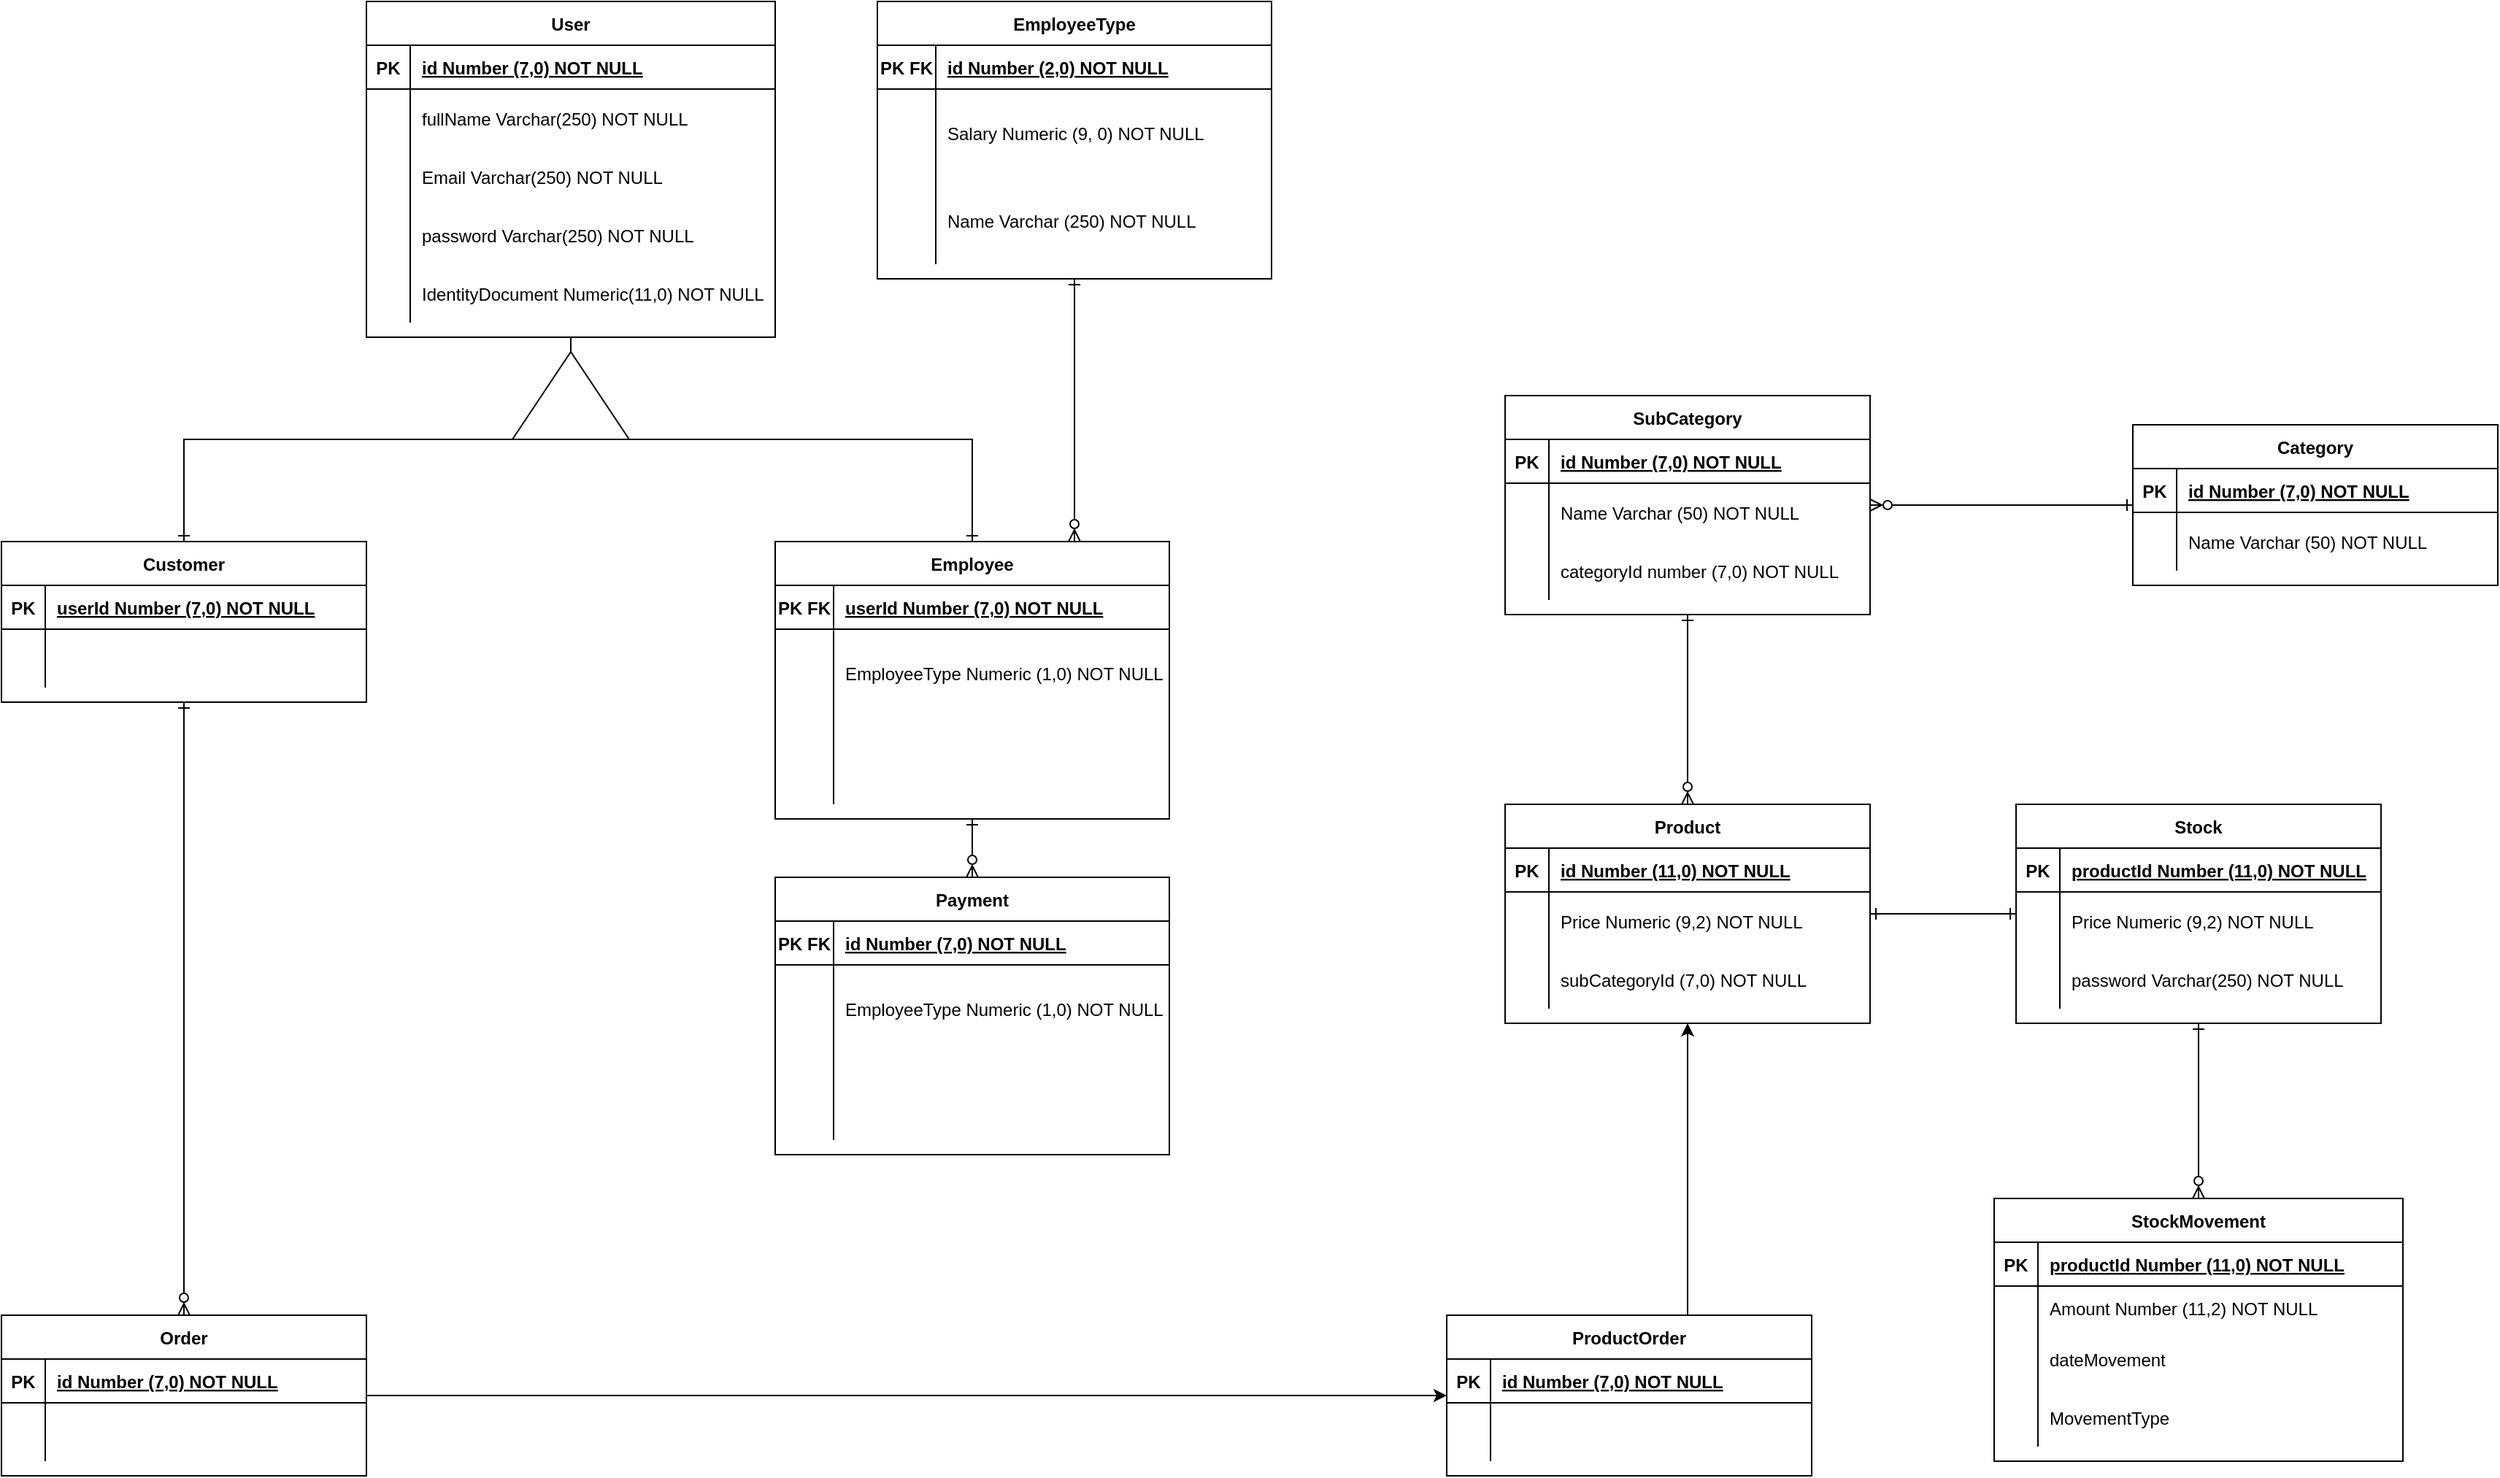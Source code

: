 <mxfile version="24.7.16">
  <diagram id="R2lEEEUBdFMjLlhIrx00" name="Page-1">
    <mxGraphModel dx="2840" dy="2190" grid="1" gridSize="10" guides="1" tooltips="1" connect="1" arrows="1" fold="1" page="1" pageScale="1" pageWidth="850" pageHeight="1100" math="0" shadow="0" extFonts="Permanent Marker^https://fonts.googleapis.com/css?family=Permanent+Marker">
      <root>
        <mxCell id="0" />
        <mxCell id="1" parent="0" />
        <mxCell id="vIV53fCaBAzKjN-cKPth-40" style="edgeStyle=orthogonalEdgeStyle;rounded=0;orthogonalLoop=1;jettySize=auto;html=1;endArrow=ERone;endFill=0;" parent="1" source="vIV53fCaBAzKjN-cKPth-1" target="vIV53fCaBAzKjN-cKPth-27" edge="1">
          <mxGeometry relative="1" as="geometry" />
        </mxCell>
        <mxCell id="vIV53fCaBAzKjN-cKPth-41" style="edgeStyle=orthogonalEdgeStyle;rounded=0;orthogonalLoop=1;jettySize=auto;html=1;entryX=0.5;entryY=0;entryDx=0;entryDy=0;endArrow=ERone;endFill=0;" parent="1" source="vIV53fCaBAzKjN-cKPth-1" target="vIV53fCaBAzKjN-cKPth-14" edge="1">
          <mxGeometry relative="1" as="geometry" />
        </mxCell>
        <mxCell id="vIV53fCaBAzKjN-cKPth-1" value="User" style="shape=table;startSize=30;container=1;collapsible=1;childLayout=tableLayout;fixedRows=1;rowLines=0;fontStyle=1;align=center;resizeLast=1;" parent="1" vertex="1">
          <mxGeometry x="110" y="-270" width="280" height="230" as="geometry" />
        </mxCell>
        <mxCell id="vIV53fCaBAzKjN-cKPth-2" value="" style="shape=partialRectangle;collapsible=0;dropTarget=0;pointerEvents=0;fillColor=none;points=[[0,0.5],[1,0.5]];portConstraint=eastwest;top=0;left=0;right=0;bottom=1;" parent="vIV53fCaBAzKjN-cKPth-1" vertex="1">
          <mxGeometry y="30" width="280" height="30" as="geometry" />
        </mxCell>
        <mxCell id="vIV53fCaBAzKjN-cKPth-3" value="PK" style="shape=partialRectangle;overflow=hidden;connectable=0;fillColor=none;top=0;left=0;bottom=0;right=0;fontStyle=1;" parent="vIV53fCaBAzKjN-cKPth-2" vertex="1">
          <mxGeometry width="30" height="30" as="geometry">
            <mxRectangle width="30" height="30" as="alternateBounds" />
          </mxGeometry>
        </mxCell>
        <mxCell id="vIV53fCaBAzKjN-cKPth-4" value="id Number (7,0) NOT NULL" style="shape=partialRectangle;overflow=hidden;connectable=0;fillColor=none;top=0;left=0;bottom=0;right=0;align=left;spacingLeft=6;fontStyle=5;" parent="vIV53fCaBAzKjN-cKPth-2" vertex="1">
          <mxGeometry x="30" width="250" height="30" as="geometry">
            <mxRectangle width="250" height="30" as="alternateBounds" />
          </mxGeometry>
        </mxCell>
        <mxCell id="vIV53fCaBAzKjN-cKPth-5" value="" style="shape=partialRectangle;collapsible=0;dropTarget=0;pointerEvents=0;fillColor=none;points=[[0,0.5],[1,0.5]];portConstraint=eastwest;top=0;left=0;right=0;bottom=0;" parent="vIV53fCaBAzKjN-cKPth-1" vertex="1">
          <mxGeometry y="60" width="280" height="40" as="geometry" />
        </mxCell>
        <mxCell id="vIV53fCaBAzKjN-cKPth-6" value="" style="shape=partialRectangle;overflow=hidden;connectable=0;fillColor=none;top=0;left=0;bottom=0;right=0;" parent="vIV53fCaBAzKjN-cKPth-5" vertex="1">
          <mxGeometry width="30" height="40" as="geometry">
            <mxRectangle width="30" height="40" as="alternateBounds" />
          </mxGeometry>
        </mxCell>
        <mxCell id="vIV53fCaBAzKjN-cKPth-7" value="fullName Varchar(250) NOT NULL" style="shape=partialRectangle;overflow=hidden;connectable=0;fillColor=none;top=0;left=0;bottom=0;right=0;align=left;spacingLeft=6;" parent="vIV53fCaBAzKjN-cKPth-5" vertex="1">
          <mxGeometry x="30" width="250" height="40" as="geometry">
            <mxRectangle width="250" height="40" as="alternateBounds" />
          </mxGeometry>
        </mxCell>
        <mxCell id="vIV53fCaBAzKjN-cKPth-8" value="" style="shape=partialRectangle;collapsible=0;dropTarget=0;pointerEvents=0;fillColor=none;points=[[0,0.5],[1,0.5]];portConstraint=eastwest;top=0;left=0;right=0;bottom=0;" parent="vIV53fCaBAzKjN-cKPth-1" vertex="1">
          <mxGeometry y="100" width="280" height="40" as="geometry" />
        </mxCell>
        <mxCell id="vIV53fCaBAzKjN-cKPth-9" value="" style="shape=partialRectangle;overflow=hidden;connectable=0;fillColor=none;top=0;left=0;bottom=0;right=0;" parent="vIV53fCaBAzKjN-cKPth-8" vertex="1">
          <mxGeometry width="30" height="40" as="geometry">
            <mxRectangle width="30" height="40" as="alternateBounds" />
          </mxGeometry>
        </mxCell>
        <mxCell id="vIV53fCaBAzKjN-cKPth-10" value="Email Varchar(250) NOT NULL" style="shape=partialRectangle;overflow=hidden;connectable=0;fillColor=none;top=0;left=0;bottom=0;right=0;align=left;spacingLeft=6;" parent="vIV53fCaBAzKjN-cKPth-8" vertex="1">
          <mxGeometry x="30" width="250" height="40" as="geometry">
            <mxRectangle width="250" height="40" as="alternateBounds" />
          </mxGeometry>
        </mxCell>
        <mxCell id="vIV53fCaBAzKjN-cKPth-11" value="" style="shape=partialRectangle;collapsible=0;dropTarget=0;pointerEvents=0;fillColor=none;points=[[0,0.5],[1,0.5]];portConstraint=eastwest;top=0;left=0;right=0;bottom=0;" parent="vIV53fCaBAzKjN-cKPth-1" vertex="1">
          <mxGeometry y="140" width="280" height="40" as="geometry" />
        </mxCell>
        <mxCell id="vIV53fCaBAzKjN-cKPth-12" value="" style="shape=partialRectangle;overflow=hidden;connectable=0;fillColor=none;top=0;left=0;bottom=0;right=0;" parent="vIV53fCaBAzKjN-cKPth-11" vertex="1">
          <mxGeometry width="30" height="40" as="geometry">
            <mxRectangle width="30" height="40" as="alternateBounds" />
          </mxGeometry>
        </mxCell>
        <mxCell id="vIV53fCaBAzKjN-cKPth-13" value="password Varchar(250) NOT NULL" style="shape=partialRectangle;overflow=hidden;connectable=0;fillColor=none;top=0;left=0;bottom=0;right=0;align=left;spacingLeft=6;" parent="vIV53fCaBAzKjN-cKPth-11" vertex="1">
          <mxGeometry x="30" width="250" height="40" as="geometry">
            <mxRectangle width="250" height="40" as="alternateBounds" />
          </mxGeometry>
        </mxCell>
        <mxCell id="vIV53fCaBAzKjN-cKPth-95" value="" style="shape=partialRectangle;collapsible=0;dropTarget=0;pointerEvents=0;fillColor=none;points=[[0,0.5],[1,0.5]];portConstraint=eastwest;top=0;left=0;right=0;bottom=0;" parent="vIV53fCaBAzKjN-cKPth-1" vertex="1">
          <mxGeometry y="180" width="280" height="40" as="geometry" />
        </mxCell>
        <mxCell id="vIV53fCaBAzKjN-cKPth-96" value="" style="shape=partialRectangle;overflow=hidden;connectable=0;fillColor=none;top=0;left=0;bottom=0;right=0;" parent="vIV53fCaBAzKjN-cKPth-95" vertex="1">
          <mxGeometry width="30" height="40" as="geometry">
            <mxRectangle width="30" height="40" as="alternateBounds" />
          </mxGeometry>
        </mxCell>
        <mxCell id="vIV53fCaBAzKjN-cKPth-97" value="IdentityDocument Numeric(11,0) NOT NULL" style="shape=partialRectangle;overflow=hidden;connectable=0;fillColor=none;top=0;left=0;bottom=0;right=0;align=left;spacingLeft=6;" parent="vIV53fCaBAzKjN-cKPth-95" vertex="1">
          <mxGeometry x="30" width="250" height="40" as="geometry">
            <mxRectangle width="250" height="40" as="alternateBounds" />
          </mxGeometry>
        </mxCell>
        <mxCell id="niosrt4iTFe_ur-xQQBv-15" style="edgeStyle=orthogonalEdgeStyle;rounded=0;orthogonalLoop=1;jettySize=auto;html=1;entryX=0.5;entryY=0;entryDx=0;entryDy=0;endArrow=ERzeroToMany;endFill=0;startArrow=ERone;startFill=0;" edge="1" parent="1" source="vIV53fCaBAzKjN-cKPth-14" target="niosrt4iTFe_ur-xQQBv-1">
          <mxGeometry relative="1" as="geometry" />
        </mxCell>
        <mxCell id="vIV53fCaBAzKjN-cKPth-14" value="Customer" style="shape=table;startSize=30;container=1;collapsible=1;childLayout=tableLayout;fixedRows=1;rowLines=0;fontStyle=1;align=center;resizeLast=1;" parent="1" vertex="1">
          <mxGeometry x="-140" y="100" width="250" height="110" as="geometry" />
        </mxCell>
        <mxCell id="vIV53fCaBAzKjN-cKPth-15" value="" style="shape=partialRectangle;collapsible=0;dropTarget=0;pointerEvents=0;fillColor=none;points=[[0,0.5],[1,0.5]];portConstraint=eastwest;top=0;left=0;right=0;bottom=1;" parent="vIV53fCaBAzKjN-cKPth-14" vertex="1">
          <mxGeometry y="30" width="250" height="30" as="geometry" />
        </mxCell>
        <mxCell id="vIV53fCaBAzKjN-cKPth-16" value="PK" style="shape=partialRectangle;overflow=hidden;connectable=0;fillColor=none;top=0;left=0;bottom=0;right=0;fontStyle=1;" parent="vIV53fCaBAzKjN-cKPth-15" vertex="1">
          <mxGeometry width="30" height="30" as="geometry">
            <mxRectangle width="30" height="30" as="alternateBounds" />
          </mxGeometry>
        </mxCell>
        <mxCell id="vIV53fCaBAzKjN-cKPth-17" value="userId Number (7,0) NOT NULL" style="shape=partialRectangle;overflow=hidden;connectable=0;fillColor=none;top=0;left=0;bottom=0;right=0;align=left;spacingLeft=6;fontStyle=5;" parent="vIV53fCaBAzKjN-cKPth-15" vertex="1">
          <mxGeometry x="30" width="220" height="30" as="geometry">
            <mxRectangle width="220" height="30" as="alternateBounds" />
          </mxGeometry>
        </mxCell>
        <mxCell id="vIV53fCaBAzKjN-cKPth-18" value="" style="shape=partialRectangle;collapsible=0;dropTarget=0;pointerEvents=0;fillColor=none;points=[[0,0.5],[1,0.5]];portConstraint=eastwest;top=0;left=0;right=0;bottom=0;" parent="vIV53fCaBAzKjN-cKPth-14" vertex="1">
          <mxGeometry y="60" width="250" height="40" as="geometry" />
        </mxCell>
        <mxCell id="vIV53fCaBAzKjN-cKPth-19" value="" style="shape=partialRectangle;overflow=hidden;connectable=0;fillColor=none;top=0;left=0;bottom=0;right=0;" parent="vIV53fCaBAzKjN-cKPth-18" vertex="1">
          <mxGeometry width="30" height="40" as="geometry">
            <mxRectangle width="30" height="40" as="alternateBounds" />
          </mxGeometry>
        </mxCell>
        <mxCell id="vIV53fCaBAzKjN-cKPth-20" value="" style="shape=partialRectangle;overflow=hidden;connectable=0;fillColor=none;top=0;left=0;bottom=0;right=0;align=left;spacingLeft=6;" parent="vIV53fCaBAzKjN-cKPth-18" vertex="1">
          <mxGeometry x="30" width="220" height="40" as="geometry">
            <mxRectangle width="220" height="40" as="alternateBounds" />
          </mxGeometry>
        </mxCell>
        <mxCell id="vIV53fCaBAzKjN-cKPth-27" value="Employee" style="shape=table;startSize=30;container=1;collapsible=1;childLayout=tableLayout;fixedRows=1;rowLines=0;fontStyle=1;align=center;resizeLast=1;" parent="1" vertex="1">
          <mxGeometry x="390" y="100" width="270" height="190" as="geometry" />
        </mxCell>
        <mxCell id="vIV53fCaBAzKjN-cKPth-28" value="" style="shape=partialRectangle;collapsible=0;dropTarget=0;pointerEvents=0;fillColor=none;points=[[0,0.5],[1,0.5]];portConstraint=eastwest;top=0;left=0;right=0;bottom=1;" parent="vIV53fCaBAzKjN-cKPth-27" vertex="1">
          <mxGeometry y="30" width="270" height="30" as="geometry" />
        </mxCell>
        <mxCell id="vIV53fCaBAzKjN-cKPth-29" value="PK FK" style="shape=partialRectangle;overflow=hidden;connectable=0;fillColor=none;top=0;left=0;bottom=0;right=0;fontStyle=1;" parent="vIV53fCaBAzKjN-cKPth-28" vertex="1">
          <mxGeometry width="40" height="30" as="geometry">
            <mxRectangle width="40" height="30" as="alternateBounds" />
          </mxGeometry>
        </mxCell>
        <mxCell id="vIV53fCaBAzKjN-cKPth-30" value="userId Number (7,0) NOT NULL" style="shape=partialRectangle;overflow=hidden;connectable=0;fillColor=none;top=0;left=0;bottom=0;right=0;align=left;spacingLeft=6;fontStyle=5;" parent="vIV53fCaBAzKjN-cKPth-28" vertex="1">
          <mxGeometry x="40" width="230" height="30" as="geometry">
            <mxRectangle width="230" height="30" as="alternateBounds" />
          </mxGeometry>
        </mxCell>
        <mxCell id="vIV53fCaBAzKjN-cKPth-31" value="" style="shape=partialRectangle;collapsible=0;dropTarget=0;pointerEvents=0;fillColor=none;points=[[0,0.5],[1,0.5]];portConstraint=eastwest;top=0;left=0;right=0;bottom=0;" parent="vIV53fCaBAzKjN-cKPth-27" vertex="1">
          <mxGeometry y="60" width="270" height="60" as="geometry" />
        </mxCell>
        <mxCell id="vIV53fCaBAzKjN-cKPth-32" value="" style="shape=partialRectangle;overflow=hidden;connectable=0;fillColor=none;top=0;left=0;bottom=0;right=0;" parent="vIV53fCaBAzKjN-cKPth-31" vertex="1">
          <mxGeometry width="40" height="60" as="geometry">
            <mxRectangle width="40" height="60" as="alternateBounds" />
          </mxGeometry>
        </mxCell>
        <mxCell id="vIV53fCaBAzKjN-cKPth-33" value="EmployeeType Numeric (1,0) NOT NULL" style="shape=partialRectangle;overflow=hidden;connectable=0;fillColor=none;top=0;left=0;bottom=0;right=0;align=left;spacingLeft=6;" parent="vIV53fCaBAzKjN-cKPth-31" vertex="1">
          <mxGeometry x="40" width="230" height="60" as="geometry">
            <mxRectangle width="230" height="60" as="alternateBounds" />
          </mxGeometry>
        </mxCell>
        <mxCell id="vIV53fCaBAzKjN-cKPth-99" value="" style="shape=partialRectangle;collapsible=0;dropTarget=0;pointerEvents=0;fillColor=none;points=[[0,0.5],[1,0.5]];portConstraint=eastwest;top=0;left=0;right=0;bottom=0;" parent="vIV53fCaBAzKjN-cKPth-27" vertex="1">
          <mxGeometry y="120" width="270" height="60" as="geometry" />
        </mxCell>
        <mxCell id="vIV53fCaBAzKjN-cKPth-100" value="" style="shape=partialRectangle;overflow=hidden;connectable=0;fillColor=none;top=0;left=0;bottom=0;right=0;" parent="vIV53fCaBAzKjN-cKPth-99" vertex="1">
          <mxGeometry width="40" height="60" as="geometry">
            <mxRectangle width="40" height="60" as="alternateBounds" />
          </mxGeometry>
        </mxCell>
        <mxCell id="vIV53fCaBAzKjN-cKPth-101" value="" style="shape=partialRectangle;overflow=hidden;connectable=0;fillColor=none;top=0;left=0;bottom=0;right=0;align=left;spacingLeft=6;" parent="vIV53fCaBAzKjN-cKPth-99" vertex="1">
          <mxGeometry x="40" width="230" height="60" as="geometry">
            <mxRectangle width="230" height="60" as="alternateBounds" />
          </mxGeometry>
        </mxCell>
        <mxCell id="vIV53fCaBAzKjN-cKPth-121" style="edgeStyle=orthogonalEdgeStyle;rounded=0;orthogonalLoop=1;jettySize=auto;html=1;startArrow=ERone;startFill=0;endArrow=ERzeroToMany;endFill=0;" parent="1" source="vIV53fCaBAzKjN-cKPth-110" target="vIV53fCaBAzKjN-cKPth-27" edge="1">
          <mxGeometry relative="1" as="geometry">
            <Array as="points">
              <mxPoint x="590" y="-100" />
              <mxPoint x="590" y="-100" />
            </Array>
          </mxGeometry>
        </mxCell>
        <mxCell id="vIV53fCaBAzKjN-cKPth-110" value="EmployeeType" style="shape=table;startSize=30;container=1;collapsible=1;childLayout=tableLayout;fixedRows=1;rowLines=0;fontStyle=1;align=center;resizeLast=1;" parent="1" vertex="1">
          <mxGeometry x="460" y="-270" width="270" height="190" as="geometry" />
        </mxCell>
        <mxCell id="vIV53fCaBAzKjN-cKPth-111" value="" style="shape=partialRectangle;collapsible=0;dropTarget=0;pointerEvents=0;fillColor=none;points=[[0,0.5],[1,0.5]];portConstraint=eastwest;top=0;left=0;right=0;bottom=1;" parent="vIV53fCaBAzKjN-cKPth-110" vertex="1">
          <mxGeometry y="30" width="270" height="30" as="geometry" />
        </mxCell>
        <mxCell id="vIV53fCaBAzKjN-cKPth-112" value="PK FK" style="shape=partialRectangle;overflow=hidden;connectable=0;fillColor=none;top=0;left=0;bottom=0;right=0;fontStyle=1;" parent="vIV53fCaBAzKjN-cKPth-111" vertex="1">
          <mxGeometry width="40" height="30" as="geometry">
            <mxRectangle width="40" height="30" as="alternateBounds" />
          </mxGeometry>
        </mxCell>
        <mxCell id="vIV53fCaBAzKjN-cKPth-113" value="id Number (2,0) NOT NULL" style="shape=partialRectangle;overflow=hidden;connectable=0;fillColor=none;top=0;left=0;bottom=0;right=0;align=left;spacingLeft=6;fontStyle=5;" parent="vIV53fCaBAzKjN-cKPth-111" vertex="1">
          <mxGeometry x="40" width="230" height="30" as="geometry">
            <mxRectangle width="230" height="30" as="alternateBounds" />
          </mxGeometry>
        </mxCell>
        <mxCell id="vIV53fCaBAzKjN-cKPth-114" value="" style="shape=partialRectangle;collapsible=0;dropTarget=0;pointerEvents=0;fillColor=none;points=[[0,0.5],[1,0.5]];portConstraint=eastwest;top=0;left=0;right=0;bottom=0;" parent="vIV53fCaBAzKjN-cKPth-110" vertex="1">
          <mxGeometry y="60" width="270" height="60" as="geometry" />
        </mxCell>
        <mxCell id="vIV53fCaBAzKjN-cKPth-115" value="" style="shape=partialRectangle;overflow=hidden;connectable=0;fillColor=none;top=0;left=0;bottom=0;right=0;" parent="vIV53fCaBAzKjN-cKPth-114" vertex="1">
          <mxGeometry width="40" height="60" as="geometry">
            <mxRectangle width="40" height="60" as="alternateBounds" />
          </mxGeometry>
        </mxCell>
        <mxCell id="vIV53fCaBAzKjN-cKPth-116" value="Salary Numeric (9, 0) NOT NULL" style="shape=partialRectangle;overflow=hidden;connectable=0;fillColor=none;top=0;left=0;bottom=0;right=0;align=left;spacingLeft=6;" parent="vIV53fCaBAzKjN-cKPth-114" vertex="1">
          <mxGeometry x="40" width="230" height="60" as="geometry">
            <mxRectangle width="230" height="60" as="alternateBounds" />
          </mxGeometry>
        </mxCell>
        <mxCell id="vIV53fCaBAzKjN-cKPth-117" value="" style="shape=partialRectangle;collapsible=0;dropTarget=0;pointerEvents=0;fillColor=none;points=[[0,0.5],[1,0.5]];portConstraint=eastwest;top=0;left=0;right=0;bottom=0;" parent="vIV53fCaBAzKjN-cKPth-110" vertex="1">
          <mxGeometry y="120" width="270" height="60" as="geometry" />
        </mxCell>
        <mxCell id="vIV53fCaBAzKjN-cKPth-118" value="" style="shape=partialRectangle;overflow=hidden;connectable=0;fillColor=none;top=0;left=0;bottom=0;right=0;" parent="vIV53fCaBAzKjN-cKPth-117" vertex="1">
          <mxGeometry width="40" height="60" as="geometry">
            <mxRectangle width="40" height="60" as="alternateBounds" />
          </mxGeometry>
        </mxCell>
        <mxCell id="vIV53fCaBAzKjN-cKPth-119" value="Name Varchar (250) NOT NULL" style="shape=partialRectangle;overflow=hidden;connectable=0;fillColor=none;top=0;left=0;bottom=0;right=0;align=left;spacingLeft=6;" parent="vIV53fCaBAzKjN-cKPth-117" vertex="1">
          <mxGeometry x="40" width="230" height="60" as="geometry">
            <mxRectangle width="230" height="60" as="alternateBounds" />
          </mxGeometry>
        </mxCell>
        <mxCell id="vIV53fCaBAzKjN-cKPth-328" style="edgeStyle=orthogonalEdgeStyle;rounded=0;orthogonalLoop=1;jettySize=auto;html=1;startArrow=ERone;startFill=0;endArrow=ERone;endFill=0;" parent="1" source="vIV53fCaBAzKjN-cKPth-43" target="vIV53fCaBAzKjN-cKPth-308" edge="1">
          <mxGeometry relative="1" as="geometry" />
        </mxCell>
        <mxCell id="vIV53fCaBAzKjN-cKPth-43" value="Product" style="shape=table;startSize=30;container=1;collapsible=1;childLayout=tableLayout;fixedRows=1;rowLines=0;fontStyle=1;align=center;resizeLast=1;" parent="1" vertex="1">
          <mxGeometry x="890" y="280" width="250" height="150" as="geometry" />
        </mxCell>
        <mxCell id="vIV53fCaBAzKjN-cKPth-44" value="" style="shape=partialRectangle;collapsible=0;dropTarget=0;pointerEvents=0;fillColor=none;points=[[0,0.5],[1,0.5]];portConstraint=eastwest;top=0;left=0;right=0;bottom=1;" parent="vIV53fCaBAzKjN-cKPth-43" vertex="1">
          <mxGeometry y="30" width="250" height="30" as="geometry" />
        </mxCell>
        <mxCell id="vIV53fCaBAzKjN-cKPth-45" value="PK" style="shape=partialRectangle;overflow=hidden;connectable=0;fillColor=none;top=0;left=0;bottom=0;right=0;fontStyle=1;" parent="vIV53fCaBAzKjN-cKPth-44" vertex="1">
          <mxGeometry width="30" height="30" as="geometry">
            <mxRectangle width="30" height="30" as="alternateBounds" />
          </mxGeometry>
        </mxCell>
        <mxCell id="vIV53fCaBAzKjN-cKPth-46" value="id Number (11,0) NOT NULL" style="shape=partialRectangle;overflow=hidden;connectable=0;fillColor=none;top=0;left=0;bottom=0;right=0;align=left;spacingLeft=6;fontStyle=5;" parent="vIV53fCaBAzKjN-cKPth-44" vertex="1">
          <mxGeometry x="30" width="220" height="30" as="geometry">
            <mxRectangle width="220" height="30" as="alternateBounds" />
          </mxGeometry>
        </mxCell>
        <mxCell id="vIV53fCaBAzKjN-cKPth-50" value="" style="shape=partialRectangle;collapsible=0;dropTarget=0;pointerEvents=0;fillColor=none;points=[[0,0.5],[1,0.5]];portConstraint=eastwest;top=0;left=0;right=0;bottom=0;" parent="vIV53fCaBAzKjN-cKPth-43" vertex="1">
          <mxGeometry y="60" width="250" height="40" as="geometry" />
        </mxCell>
        <mxCell id="vIV53fCaBAzKjN-cKPth-51" value="" style="shape=partialRectangle;overflow=hidden;connectable=0;fillColor=none;top=0;left=0;bottom=0;right=0;" parent="vIV53fCaBAzKjN-cKPth-50" vertex="1">
          <mxGeometry width="30" height="40" as="geometry">
            <mxRectangle width="30" height="40" as="alternateBounds" />
          </mxGeometry>
        </mxCell>
        <mxCell id="vIV53fCaBAzKjN-cKPth-52" value="Price Numeric (9,2) NOT NULL" style="shape=partialRectangle;overflow=hidden;connectable=0;fillColor=none;top=0;left=0;bottom=0;right=0;align=left;spacingLeft=6;" parent="vIV53fCaBAzKjN-cKPth-50" vertex="1">
          <mxGeometry x="30" width="220" height="40" as="geometry">
            <mxRectangle width="220" height="40" as="alternateBounds" />
          </mxGeometry>
        </mxCell>
        <mxCell id="vIV53fCaBAzKjN-cKPth-53" value="" style="shape=partialRectangle;collapsible=0;dropTarget=0;pointerEvents=0;fillColor=none;points=[[0,0.5],[1,0.5]];portConstraint=eastwest;top=0;left=0;right=0;bottom=0;" parent="vIV53fCaBAzKjN-cKPth-43" vertex="1">
          <mxGeometry y="100" width="250" height="40" as="geometry" />
        </mxCell>
        <mxCell id="vIV53fCaBAzKjN-cKPth-54" value="" style="shape=partialRectangle;overflow=hidden;connectable=0;fillColor=none;top=0;left=0;bottom=0;right=0;" parent="vIV53fCaBAzKjN-cKPth-53" vertex="1">
          <mxGeometry width="30" height="40" as="geometry">
            <mxRectangle width="30" height="40" as="alternateBounds" />
          </mxGeometry>
        </mxCell>
        <mxCell id="vIV53fCaBAzKjN-cKPth-55" value="subCategoryId (7,0) NOT NULL" style="shape=partialRectangle;overflow=hidden;connectable=0;fillColor=none;top=0;left=0;bottom=0;right=0;align=left;spacingLeft=6;" parent="vIV53fCaBAzKjN-cKPth-53" vertex="1">
          <mxGeometry x="30" width="220" height="40" as="geometry">
            <mxRectangle width="220" height="40" as="alternateBounds" />
          </mxGeometry>
        </mxCell>
        <mxCell id="vIV53fCaBAzKjN-cKPth-109" style="edgeStyle=orthogonalEdgeStyle;rounded=0;orthogonalLoop=1;jettySize=auto;html=1;endArrow=ERzeroToMany;endFill=0;startArrow=ERone;startFill=0;" parent="1" source="vIV53fCaBAzKjN-cKPth-56" target="vIV53fCaBAzKjN-cKPth-82" edge="1">
          <mxGeometry relative="1" as="geometry" />
        </mxCell>
        <mxCell id="vIV53fCaBAzKjN-cKPth-56" value="Category" style="shape=table;startSize=30;container=1;collapsible=1;childLayout=tableLayout;fixedRows=1;rowLines=0;fontStyle=1;align=center;resizeLast=1;" parent="1" vertex="1">
          <mxGeometry x="1320" y="20" width="250" height="110" as="geometry" />
        </mxCell>
        <mxCell id="vIV53fCaBAzKjN-cKPth-57" value="" style="shape=partialRectangle;collapsible=0;dropTarget=0;pointerEvents=0;fillColor=none;points=[[0,0.5],[1,0.5]];portConstraint=eastwest;top=0;left=0;right=0;bottom=1;" parent="vIV53fCaBAzKjN-cKPth-56" vertex="1">
          <mxGeometry y="30" width="250" height="30" as="geometry" />
        </mxCell>
        <mxCell id="vIV53fCaBAzKjN-cKPth-58" value="PK" style="shape=partialRectangle;overflow=hidden;connectable=0;fillColor=none;top=0;left=0;bottom=0;right=0;fontStyle=1;" parent="vIV53fCaBAzKjN-cKPth-57" vertex="1">
          <mxGeometry width="30" height="30" as="geometry">
            <mxRectangle width="30" height="30" as="alternateBounds" />
          </mxGeometry>
        </mxCell>
        <mxCell id="vIV53fCaBAzKjN-cKPth-59" value="id Number (7,0) NOT NULL" style="shape=partialRectangle;overflow=hidden;connectable=0;fillColor=none;top=0;left=0;bottom=0;right=0;align=left;spacingLeft=6;fontStyle=5;" parent="vIV53fCaBAzKjN-cKPth-57" vertex="1">
          <mxGeometry x="30" width="220" height="30" as="geometry">
            <mxRectangle width="220" height="30" as="alternateBounds" />
          </mxGeometry>
        </mxCell>
        <mxCell id="vIV53fCaBAzKjN-cKPth-60" value="" style="shape=partialRectangle;collapsible=0;dropTarget=0;pointerEvents=0;fillColor=none;points=[[0,0.5],[1,0.5]];portConstraint=eastwest;top=0;left=0;right=0;bottom=0;" parent="vIV53fCaBAzKjN-cKPth-56" vertex="1">
          <mxGeometry y="60" width="250" height="40" as="geometry" />
        </mxCell>
        <mxCell id="vIV53fCaBAzKjN-cKPth-61" value="" style="shape=partialRectangle;overflow=hidden;connectable=0;fillColor=none;top=0;left=0;bottom=0;right=0;" parent="vIV53fCaBAzKjN-cKPth-60" vertex="1">
          <mxGeometry width="30" height="40" as="geometry">
            <mxRectangle width="30" height="40" as="alternateBounds" />
          </mxGeometry>
        </mxCell>
        <mxCell id="vIV53fCaBAzKjN-cKPth-62" value="Name Varchar (50) NOT NULL" style="shape=partialRectangle;overflow=hidden;connectable=0;fillColor=none;top=0;left=0;bottom=0;right=0;align=left;spacingLeft=6;" parent="vIV53fCaBAzKjN-cKPth-60" vertex="1">
          <mxGeometry x="30" width="220" height="40" as="geometry">
            <mxRectangle width="220" height="40" as="alternateBounds" />
          </mxGeometry>
        </mxCell>
        <mxCell id="vIV53fCaBAzKjN-cKPth-122" style="edgeStyle=orthogonalEdgeStyle;rounded=0;orthogonalLoop=1;jettySize=auto;html=1;endArrow=ERzeroToMany;endFill=0;startArrow=ERone;startFill=0;" parent="1" source="vIV53fCaBAzKjN-cKPth-82" target="vIV53fCaBAzKjN-cKPth-43" edge="1">
          <mxGeometry relative="1" as="geometry" />
        </mxCell>
        <mxCell id="vIV53fCaBAzKjN-cKPth-82" value="SubCategory" style="shape=table;startSize=30;container=1;collapsible=1;childLayout=tableLayout;fixedRows=1;rowLines=0;fontStyle=1;align=center;resizeLast=1;" parent="1" vertex="1">
          <mxGeometry x="890" width="250" height="150" as="geometry" />
        </mxCell>
        <mxCell id="vIV53fCaBAzKjN-cKPth-83" value="" style="shape=partialRectangle;collapsible=0;dropTarget=0;pointerEvents=0;fillColor=none;points=[[0,0.5],[1,0.5]];portConstraint=eastwest;top=0;left=0;right=0;bottom=1;" parent="vIV53fCaBAzKjN-cKPth-82" vertex="1">
          <mxGeometry y="30" width="250" height="30" as="geometry" />
        </mxCell>
        <mxCell id="vIV53fCaBAzKjN-cKPth-84" value="PK" style="shape=partialRectangle;overflow=hidden;connectable=0;fillColor=none;top=0;left=0;bottom=0;right=0;fontStyle=1;" parent="vIV53fCaBAzKjN-cKPth-83" vertex="1">
          <mxGeometry width="30" height="30" as="geometry">
            <mxRectangle width="30" height="30" as="alternateBounds" />
          </mxGeometry>
        </mxCell>
        <mxCell id="vIV53fCaBAzKjN-cKPth-85" value="id Number (7,0) NOT NULL" style="shape=partialRectangle;overflow=hidden;connectable=0;fillColor=none;top=0;left=0;bottom=0;right=0;align=left;spacingLeft=6;fontStyle=5;" parent="vIV53fCaBAzKjN-cKPth-83" vertex="1">
          <mxGeometry x="30" width="220" height="30" as="geometry">
            <mxRectangle width="220" height="30" as="alternateBounds" />
          </mxGeometry>
        </mxCell>
        <mxCell id="vIV53fCaBAzKjN-cKPth-105" value="" style="shape=partialRectangle;collapsible=0;dropTarget=0;pointerEvents=0;fillColor=none;points=[[0,0.5],[1,0.5]];portConstraint=eastwest;top=0;left=0;right=0;bottom=0;" parent="vIV53fCaBAzKjN-cKPth-82" vertex="1">
          <mxGeometry y="60" width="250" height="40" as="geometry" />
        </mxCell>
        <mxCell id="vIV53fCaBAzKjN-cKPth-106" value="" style="shape=partialRectangle;overflow=hidden;connectable=0;fillColor=none;top=0;left=0;bottom=0;right=0;" parent="vIV53fCaBAzKjN-cKPth-105" vertex="1">
          <mxGeometry width="30" height="40" as="geometry">
            <mxRectangle width="30" height="40" as="alternateBounds" />
          </mxGeometry>
        </mxCell>
        <mxCell id="vIV53fCaBAzKjN-cKPth-107" value="Name Varchar (50) NOT NULL" style="shape=partialRectangle;overflow=hidden;connectable=0;fillColor=none;top=0;left=0;bottom=0;right=0;align=left;spacingLeft=6;" parent="vIV53fCaBAzKjN-cKPth-105" vertex="1">
          <mxGeometry x="30" width="220" height="40" as="geometry">
            <mxRectangle width="220" height="40" as="alternateBounds" />
          </mxGeometry>
        </mxCell>
        <mxCell id="vIV53fCaBAzKjN-cKPth-92" value="" style="shape=partialRectangle;collapsible=0;dropTarget=0;pointerEvents=0;fillColor=none;points=[[0,0.5],[1,0.5]];portConstraint=eastwest;top=0;left=0;right=0;bottom=0;" parent="vIV53fCaBAzKjN-cKPth-82" vertex="1">
          <mxGeometry y="100" width="250" height="40" as="geometry" />
        </mxCell>
        <mxCell id="vIV53fCaBAzKjN-cKPth-93" value="" style="shape=partialRectangle;overflow=hidden;connectable=0;fillColor=none;top=0;left=0;bottom=0;right=0;" parent="vIV53fCaBAzKjN-cKPth-92" vertex="1">
          <mxGeometry width="30" height="40" as="geometry">
            <mxRectangle width="30" height="40" as="alternateBounds" />
          </mxGeometry>
        </mxCell>
        <mxCell id="vIV53fCaBAzKjN-cKPth-94" value="categoryId number (7,0) NOT NULL" style="shape=partialRectangle;overflow=hidden;connectable=0;fillColor=none;top=0;left=0;bottom=0;right=0;align=left;spacingLeft=6;" parent="vIV53fCaBAzKjN-cKPth-92" vertex="1">
          <mxGeometry x="30" width="220" height="40" as="geometry">
            <mxRectangle width="220" height="40" as="alternateBounds" />
          </mxGeometry>
        </mxCell>
        <mxCell id="vIV53fCaBAzKjN-cKPth-98" value="" style="triangle;whiteSpace=wrap;html=1;rotation=-90;" parent="1" vertex="1">
          <mxGeometry x="220" y="-40" width="60" height="80" as="geometry" />
        </mxCell>
        <mxCell id="vIV53fCaBAzKjN-cKPth-329" style="edgeStyle=orthogonalEdgeStyle;rounded=0;orthogonalLoop=1;jettySize=auto;html=1;endArrow=ERzeroToMany;endFill=0;startArrow=ERone;startFill=0;" parent="1" source="vIV53fCaBAzKjN-cKPth-308" target="vIV53fCaBAzKjN-cKPth-318" edge="1">
          <mxGeometry relative="1" as="geometry" />
        </mxCell>
        <mxCell id="vIV53fCaBAzKjN-cKPth-308" value="Stock" style="shape=table;startSize=30;container=1;collapsible=1;childLayout=tableLayout;fixedRows=1;rowLines=0;fontStyle=1;align=center;resizeLast=1;" parent="1" vertex="1">
          <mxGeometry x="1240" y="280" width="250" height="150" as="geometry" />
        </mxCell>
        <mxCell id="vIV53fCaBAzKjN-cKPth-309" value="" style="shape=partialRectangle;collapsible=0;dropTarget=0;pointerEvents=0;fillColor=none;points=[[0,0.5],[1,0.5]];portConstraint=eastwest;top=0;left=0;right=0;bottom=1;" parent="vIV53fCaBAzKjN-cKPth-308" vertex="1">
          <mxGeometry y="30" width="250" height="30" as="geometry" />
        </mxCell>
        <mxCell id="vIV53fCaBAzKjN-cKPth-310" value="PK" style="shape=partialRectangle;overflow=hidden;connectable=0;fillColor=none;top=0;left=0;bottom=0;right=0;fontStyle=1;" parent="vIV53fCaBAzKjN-cKPth-309" vertex="1">
          <mxGeometry width="30" height="30" as="geometry">
            <mxRectangle width="30" height="30" as="alternateBounds" />
          </mxGeometry>
        </mxCell>
        <mxCell id="vIV53fCaBAzKjN-cKPth-311" value="productId Number (11,0) NOT NULL" style="shape=partialRectangle;overflow=hidden;connectable=0;fillColor=none;top=0;left=0;bottom=0;right=0;align=left;spacingLeft=6;fontStyle=5;" parent="vIV53fCaBAzKjN-cKPth-309" vertex="1">
          <mxGeometry x="30" width="220" height="30" as="geometry">
            <mxRectangle width="220" height="30" as="alternateBounds" />
          </mxGeometry>
        </mxCell>
        <mxCell id="vIV53fCaBAzKjN-cKPth-312" value="" style="shape=partialRectangle;collapsible=0;dropTarget=0;pointerEvents=0;fillColor=none;points=[[0,0.5],[1,0.5]];portConstraint=eastwest;top=0;left=0;right=0;bottom=0;" parent="vIV53fCaBAzKjN-cKPth-308" vertex="1">
          <mxGeometry y="60" width="250" height="40" as="geometry" />
        </mxCell>
        <mxCell id="vIV53fCaBAzKjN-cKPth-313" value="" style="shape=partialRectangle;overflow=hidden;connectable=0;fillColor=none;top=0;left=0;bottom=0;right=0;" parent="vIV53fCaBAzKjN-cKPth-312" vertex="1">
          <mxGeometry width="30" height="40" as="geometry">
            <mxRectangle width="30" height="40" as="alternateBounds" />
          </mxGeometry>
        </mxCell>
        <mxCell id="vIV53fCaBAzKjN-cKPth-314" value="Price Numeric (9,2) NOT NULL" style="shape=partialRectangle;overflow=hidden;connectable=0;fillColor=none;top=0;left=0;bottom=0;right=0;align=left;spacingLeft=6;" parent="vIV53fCaBAzKjN-cKPth-312" vertex="1">
          <mxGeometry x="30" width="220" height="40" as="geometry">
            <mxRectangle width="220" height="40" as="alternateBounds" />
          </mxGeometry>
        </mxCell>
        <mxCell id="vIV53fCaBAzKjN-cKPth-315" value="" style="shape=partialRectangle;collapsible=0;dropTarget=0;pointerEvents=0;fillColor=none;points=[[0,0.5],[1,0.5]];portConstraint=eastwest;top=0;left=0;right=0;bottom=0;" parent="vIV53fCaBAzKjN-cKPth-308" vertex="1">
          <mxGeometry y="100" width="250" height="40" as="geometry" />
        </mxCell>
        <mxCell id="vIV53fCaBAzKjN-cKPth-316" value="" style="shape=partialRectangle;overflow=hidden;connectable=0;fillColor=none;top=0;left=0;bottom=0;right=0;" parent="vIV53fCaBAzKjN-cKPth-315" vertex="1">
          <mxGeometry width="30" height="40" as="geometry">
            <mxRectangle width="30" height="40" as="alternateBounds" />
          </mxGeometry>
        </mxCell>
        <mxCell id="vIV53fCaBAzKjN-cKPth-317" value="password Varchar(250) NOT NULL" style="shape=partialRectangle;overflow=hidden;connectable=0;fillColor=none;top=0;left=0;bottom=0;right=0;align=left;spacingLeft=6;" parent="vIV53fCaBAzKjN-cKPth-315" vertex="1">
          <mxGeometry x="30" width="220" height="40" as="geometry">
            <mxRectangle width="220" height="40" as="alternateBounds" />
          </mxGeometry>
        </mxCell>
        <mxCell id="vIV53fCaBAzKjN-cKPth-318" value="StockMovement" style="shape=table;startSize=30;container=1;collapsible=1;childLayout=tableLayout;fixedRows=1;rowLines=0;fontStyle=1;align=center;resizeLast=1;" parent="1" vertex="1">
          <mxGeometry x="1225" y="550" width="280" height="180" as="geometry" />
        </mxCell>
        <mxCell id="vIV53fCaBAzKjN-cKPth-319" value="" style="shape=partialRectangle;collapsible=0;dropTarget=0;pointerEvents=0;fillColor=none;points=[[0,0.5],[1,0.5]];portConstraint=eastwest;top=0;left=0;right=0;bottom=1;" parent="vIV53fCaBAzKjN-cKPth-318" vertex="1">
          <mxGeometry y="30" width="280" height="30" as="geometry" />
        </mxCell>
        <mxCell id="vIV53fCaBAzKjN-cKPth-320" value="PK" style="shape=partialRectangle;overflow=hidden;connectable=0;fillColor=none;top=0;left=0;bottom=0;right=0;fontStyle=1;" parent="vIV53fCaBAzKjN-cKPth-319" vertex="1">
          <mxGeometry width="30" height="30" as="geometry">
            <mxRectangle width="30" height="30" as="alternateBounds" />
          </mxGeometry>
        </mxCell>
        <mxCell id="vIV53fCaBAzKjN-cKPth-321" value="productId Number (11,0) NOT NULL" style="shape=partialRectangle;overflow=hidden;connectable=0;fillColor=none;top=0;left=0;bottom=0;right=0;align=left;spacingLeft=6;fontStyle=5;" parent="vIV53fCaBAzKjN-cKPth-319" vertex="1">
          <mxGeometry x="30" width="250" height="30" as="geometry">
            <mxRectangle width="250" height="30" as="alternateBounds" />
          </mxGeometry>
        </mxCell>
        <mxCell id="vIV53fCaBAzKjN-cKPth-322" value="" style="shape=partialRectangle;collapsible=0;dropTarget=0;pointerEvents=0;fillColor=none;points=[[0,0.5],[1,0.5]];portConstraint=eastwest;top=0;left=0;right=0;bottom=0;" parent="vIV53fCaBAzKjN-cKPth-318" vertex="1">
          <mxGeometry y="60" width="280" height="30" as="geometry" />
        </mxCell>
        <mxCell id="vIV53fCaBAzKjN-cKPth-323" value="" style="shape=partialRectangle;overflow=hidden;connectable=0;fillColor=none;top=0;left=0;bottom=0;right=0;" parent="vIV53fCaBAzKjN-cKPth-322" vertex="1">
          <mxGeometry width="30" height="30" as="geometry">
            <mxRectangle width="30" height="30" as="alternateBounds" />
          </mxGeometry>
        </mxCell>
        <mxCell id="vIV53fCaBAzKjN-cKPth-324" value="Amount Number (11,2) NOT NULL" style="shape=partialRectangle;overflow=hidden;connectable=0;fillColor=none;top=0;left=0;bottom=0;right=0;align=left;spacingLeft=6;" parent="vIV53fCaBAzKjN-cKPth-322" vertex="1">
          <mxGeometry x="30" width="250" height="30" as="geometry">
            <mxRectangle width="250" height="30" as="alternateBounds" />
          </mxGeometry>
        </mxCell>
        <mxCell id="vIV53fCaBAzKjN-cKPth-325" value="" style="shape=partialRectangle;collapsible=0;dropTarget=0;pointerEvents=0;fillColor=none;points=[[0,0.5],[1,0.5]];portConstraint=eastwest;top=0;left=0;right=0;bottom=0;" parent="vIV53fCaBAzKjN-cKPth-318" vertex="1">
          <mxGeometry y="90" width="280" height="40" as="geometry" />
        </mxCell>
        <mxCell id="vIV53fCaBAzKjN-cKPth-326" value="" style="shape=partialRectangle;overflow=hidden;connectable=0;fillColor=none;top=0;left=0;bottom=0;right=0;" parent="vIV53fCaBAzKjN-cKPth-325" vertex="1">
          <mxGeometry width="30" height="40" as="geometry">
            <mxRectangle width="30" height="40" as="alternateBounds" />
          </mxGeometry>
        </mxCell>
        <mxCell id="vIV53fCaBAzKjN-cKPth-327" value="dateMovement" style="shape=partialRectangle;overflow=hidden;connectable=0;fillColor=none;top=0;left=0;bottom=0;right=0;align=left;spacingLeft=6;" parent="vIV53fCaBAzKjN-cKPth-325" vertex="1">
          <mxGeometry x="30" width="250" height="40" as="geometry">
            <mxRectangle width="250" height="40" as="alternateBounds" />
          </mxGeometry>
        </mxCell>
        <mxCell id="vIV53fCaBAzKjN-cKPth-330" value="" style="shape=partialRectangle;collapsible=0;dropTarget=0;pointerEvents=0;fillColor=none;points=[[0,0.5],[1,0.5]];portConstraint=eastwest;top=0;left=0;right=0;bottom=0;" parent="vIV53fCaBAzKjN-cKPth-318" vertex="1">
          <mxGeometry y="130" width="280" height="40" as="geometry" />
        </mxCell>
        <mxCell id="vIV53fCaBAzKjN-cKPth-331" value="" style="shape=partialRectangle;overflow=hidden;connectable=0;fillColor=none;top=0;left=0;bottom=0;right=0;" parent="vIV53fCaBAzKjN-cKPth-330" vertex="1">
          <mxGeometry width="30" height="40" as="geometry">
            <mxRectangle width="30" height="40" as="alternateBounds" />
          </mxGeometry>
        </mxCell>
        <mxCell id="vIV53fCaBAzKjN-cKPth-332" value="MovementType" style="shape=partialRectangle;overflow=hidden;connectable=0;fillColor=none;top=0;left=0;bottom=0;right=0;align=left;spacingLeft=6;" parent="vIV53fCaBAzKjN-cKPth-330" vertex="1">
          <mxGeometry x="30" width="250" height="40" as="geometry">
            <mxRectangle width="250" height="40" as="alternateBounds" />
          </mxGeometry>
        </mxCell>
        <mxCell id="niosrt4iTFe_ur-xQQBv-16" style="edgeStyle=orthogonalEdgeStyle;rounded=0;orthogonalLoop=1;jettySize=auto;html=1;" edge="1" parent="1" source="niosrt4iTFe_ur-xQQBv-1" target="niosrt4iTFe_ur-xQQBv-8">
          <mxGeometry relative="1" as="geometry" />
        </mxCell>
        <mxCell id="niosrt4iTFe_ur-xQQBv-1" value="Order" style="shape=table;startSize=30;container=1;collapsible=1;childLayout=tableLayout;fixedRows=1;rowLines=0;fontStyle=1;align=center;resizeLast=1;" vertex="1" parent="1">
          <mxGeometry x="-140" y="630" width="250" height="110" as="geometry" />
        </mxCell>
        <mxCell id="niosrt4iTFe_ur-xQQBv-2" value="" style="shape=partialRectangle;collapsible=0;dropTarget=0;pointerEvents=0;fillColor=none;points=[[0,0.5],[1,0.5]];portConstraint=eastwest;top=0;left=0;right=0;bottom=1;" vertex="1" parent="niosrt4iTFe_ur-xQQBv-1">
          <mxGeometry y="30" width="250" height="30" as="geometry" />
        </mxCell>
        <mxCell id="niosrt4iTFe_ur-xQQBv-3" value="PK" style="shape=partialRectangle;overflow=hidden;connectable=0;fillColor=none;top=0;left=0;bottom=0;right=0;fontStyle=1;" vertex="1" parent="niosrt4iTFe_ur-xQQBv-2">
          <mxGeometry width="30" height="30" as="geometry">
            <mxRectangle width="30" height="30" as="alternateBounds" />
          </mxGeometry>
        </mxCell>
        <mxCell id="niosrt4iTFe_ur-xQQBv-4" value="id Number (7,0) NOT NULL" style="shape=partialRectangle;overflow=hidden;connectable=0;fillColor=none;top=0;left=0;bottom=0;right=0;align=left;spacingLeft=6;fontStyle=5;" vertex="1" parent="niosrt4iTFe_ur-xQQBv-2">
          <mxGeometry x="30" width="220" height="30" as="geometry">
            <mxRectangle width="220" height="30" as="alternateBounds" />
          </mxGeometry>
        </mxCell>
        <mxCell id="niosrt4iTFe_ur-xQQBv-5" value="" style="shape=partialRectangle;collapsible=0;dropTarget=0;pointerEvents=0;fillColor=none;points=[[0,0.5],[1,0.5]];portConstraint=eastwest;top=0;left=0;right=0;bottom=0;" vertex="1" parent="niosrt4iTFe_ur-xQQBv-1">
          <mxGeometry y="60" width="250" height="40" as="geometry" />
        </mxCell>
        <mxCell id="niosrt4iTFe_ur-xQQBv-6" value="" style="shape=partialRectangle;overflow=hidden;connectable=0;fillColor=none;top=0;left=0;bottom=0;right=0;" vertex="1" parent="niosrt4iTFe_ur-xQQBv-5">
          <mxGeometry width="30" height="40" as="geometry">
            <mxRectangle width="30" height="40" as="alternateBounds" />
          </mxGeometry>
        </mxCell>
        <mxCell id="niosrt4iTFe_ur-xQQBv-7" value="" style="shape=partialRectangle;overflow=hidden;connectable=0;fillColor=none;top=0;left=0;bottom=0;right=0;align=left;spacingLeft=6;" vertex="1" parent="niosrt4iTFe_ur-xQQBv-5">
          <mxGeometry x="30" width="220" height="40" as="geometry">
            <mxRectangle width="220" height="40" as="alternateBounds" />
          </mxGeometry>
        </mxCell>
        <mxCell id="niosrt4iTFe_ur-xQQBv-17" style="edgeStyle=orthogonalEdgeStyle;rounded=0;orthogonalLoop=1;jettySize=auto;html=1;" edge="1" parent="1" source="niosrt4iTFe_ur-xQQBv-8" target="vIV53fCaBAzKjN-cKPth-43">
          <mxGeometry relative="1" as="geometry">
            <Array as="points">
              <mxPoint x="1015" y="565" />
            </Array>
          </mxGeometry>
        </mxCell>
        <mxCell id="niosrt4iTFe_ur-xQQBv-8" value="ProductOrder" style="shape=table;startSize=30;container=1;collapsible=1;childLayout=tableLayout;fixedRows=1;rowLines=0;fontStyle=1;align=center;resizeLast=1;" vertex="1" parent="1">
          <mxGeometry x="850" y="630" width="250" height="110" as="geometry" />
        </mxCell>
        <mxCell id="niosrt4iTFe_ur-xQQBv-9" value="" style="shape=partialRectangle;collapsible=0;dropTarget=0;pointerEvents=0;fillColor=none;points=[[0,0.5],[1,0.5]];portConstraint=eastwest;top=0;left=0;right=0;bottom=1;" vertex="1" parent="niosrt4iTFe_ur-xQQBv-8">
          <mxGeometry y="30" width="250" height="30" as="geometry" />
        </mxCell>
        <mxCell id="niosrt4iTFe_ur-xQQBv-10" value="PK" style="shape=partialRectangle;overflow=hidden;connectable=0;fillColor=none;top=0;left=0;bottom=0;right=0;fontStyle=1;" vertex="1" parent="niosrt4iTFe_ur-xQQBv-9">
          <mxGeometry width="30" height="30" as="geometry">
            <mxRectangle width="30" height="30" as="alternateBounds" />
          </mxGeometry>
        </mxCell>
        <mxCell id="niosrt4iTFe_ur-xQQBv-11" value="id Number (7,0) NOT NULL" style="shape=partialRectangle;overflow=hidden;connectable=0;fillColor=none;top=0;left=0;bottom=0;right=0;align=left;spacingLeft=6;fontStyle=5;" vertex="1" parent="niosrt4iTFe_ur-xQQBv-9">
          <mxGeometry x="30" width="220" height="30" as="geometry">
            <mxRectangle width="220" height="30" as="alternateBounds" />
          </mxGeometry>
        </mxCell>
        <mxCell id="niosrt4iTFe_ur-xQQBv-12" value="" style="shape=partialRectangle;collapsible=0;dropTarget=0;pointerEvents=0;fillColor=none;points=[[0,0.5],[1,0.5]];portConstraint=eastwest;top=0;left=0;right=0;bottom=0;" vertex="1" parent="niosrt4iTFe_ur-xQQBv-8">
          <mxGeometry y="60" width="250" height="40" as="geometry" />
        </mxCell>
        <mxCell id="niosrt4iTFe_ur-xQQBv-13" value="" style="shape=partialRectangle;overflow=hidden;connectable=0;fillColor=none;top=0;left=0;bottom=0;right=0;" vertex="1" parent="niosrt4iTFe_ur-xQQBv-12">
          <mxGeometry width="30" height="40" as="geometry">
            <mxRectangle width="30" height="40" as="alternateBounds" />
          </mxGeometry>
        </mxCell>
        <mxCell id="niosrt4iTFe_ur-xQQBv-14" value="" style="shape=partialRectangle;overflow=hidden;connectable=0;fillColor=none;top=0;left=0;bottom=0;right=0;align=left;spacingLeft=6;" vertex="1" parent="niosrt4iTFe_ur-xQQBv-12">
          <mxGeometry x="30" width="220" height="40" as="geometry">
            <mxRectangle width="220" height="40" as="alternateBounds" />
          </mxGeometry>
        </mxCell>
        <mxCell id="niosrt4iTFe_ur-xQQBv-29" style="edgeStyle=orthogonalEdgeStyle;rounded=0;orthogonalLoop=1;jettySize=auto;html=1;endArrow=ERone;endFill=0;startArrow=ERzeroToMany;startFill=0;" edge="1" parent="1" source="niosrt4iTFe_ur-xQQBv-19" target="vIV53fCaBAzKjN-cKPth-27">
          <mxGeometry relative="1" as="geometry" />
        </mxCell>
        <mxCell id="niosrt4iTFe_ur-xQQBv-19" value="Payment" style="shape=table;startSize=30;container=1;collapsible=1;childLayout=tableLayout;fixedRows=1;rowLines=0;fontStyle=1;align=center;resizeLast=1;" vertex="1" parent="1">
          <mxGeometry x="390" y="330" width="270" height="190" as="geometry" />
        </mxCell>
        <mxCell id="niosrt4iTFe_ur-xQQBv-20" value="" style="shape=partialRectangle;collapsible=0;dropTarget=0;pointerEvents=0;fillColor=none;points=[[0,0.5],[1,0.5]];portConstraint=eastwest;top=0;left=0;right=0;bottom=1;" vertex="1" parent="niosrt4iTFe_ur-xQQBv-19">
          <mxGeometry y="30" width="270" height="30" as="geometry" />
        </mxCell>
        <mxCell id="niosrt4iTFe_ur-xQQBv-21" value="PK FK" style="shape=partialRectangle;overflow=hidden;connectable=0;fillColor=none;top=0;left=0;bottom=0;right=0;fontStyle=1;" vertex="1" parent="niosrt4iTFe_ur-xQQBv-20">
          <mxGeometry width="40" height="30" as="geometry">
            <mxRectangle width="40" height="30" as="alternateBounds" />
          </mxGeometry>
        </mxCell>
        <mxCell id="niosrt4iTFe_ur-xQQBv-22" value="id Number (7,0) NOT NULL" style="shape=partialRectangle;overflow=hidden;connectable=0;fillColor=none;top=0;left=0;bottom=0;right=0;align=left;spacingLeft=6;fontStyle=5;" vertex="1" parent="niosrt4iTFe_ur-xQQBv-20">
          <mxGeometry x="40" width="230" height="30" as="geometry">
            <mxRectangle width="230" height="30" as="alternateBounds" />
          </mxGeometry>
        </mxCell>
        <mxCell id="niosrt4iTFe_ur-xQQBv-23" value="" style="shape=partialRectangle;collapsible=0;dropTarget=0;pointerEvents=0;fillColor=none;points=[[0,0.5],[1,0.5]];portConstraint=eastwest;top=0;left=0;right=0;bottom=0;" vertex="1" parent="niosrt4iTFe_ur-xQQBv-19">
          <mxGeometry y="60" width="270" height="60" as="geometry" />
        </mxCell>
        <mxCell id="niosrt4iTFe_ur-xQQBv-24" value="" style="shape=partialRectangle;overflow=hidden;connectable=0;fillColor=none;top=0;left=0;bottom=0;right=0;" vertex="1" parent="niosrt4iTFe_ur-xQQBv-23">
          <mxGeometry width="40" height="60" as="geometry">
            <mxRectangle width="40" height="60" as="alternateBounds" />
          </mxGeometry>
        </mxCell>
        <mxCell id="niosrt4iTFe_ur-xQQBv-25" value="EmployeeType Numeric (1,0) NOT NULL" style="shape=partialRectangle;overflow=hidden;connectable=0;fillColor=none;top=0;left=0;bottom=0;right=0;align=left;spacingLeft=6;" vertex="1" parent="niosrt4iTFe_ur-xQQBv-23">
          <mxGeometry x="40" width="230" height="60" as="geometry">
            <mxRectangle width="230" height="60" as="alternateBounds" />
          </mxGeometry>
        </mxCell>
        <mxCell id="niosrt4iTFe_ur-xQQBv-26" value="" style="shape=partialRectangle;collapsible=0;dropTarget=0;pointerEvents=0;fillColor=none;points=[[0,0.5],[1,0.5]];portConstraint=eastwest;top=0;left=0;right=0;bottom=0;" vertex="1" parent="niosrt4iTFe_ur-xQQBv-19">
          <mxGeometry y="120" width="270" height="60" as="geometry" />
        </mxCell>
        <mxCell id="niosrt4iTFe_ur-xQQBv-27" value="" style="shape=partialRectangle;overflow=hidden;connectable=0;fillColor=none;top=0;left=0;bottom=0;right=0;" vertex="1" parent="niosrt4iTFe_ur-xQQBv-26">
          <mxGeometry width="40" height="60" as="geometry">
            <mxRectangle width="40" height="60" as="alternateBounds" />
          </mxGeometry>
        </mxCell>
        <mxCell id="niosrt4iTFe_ur-xQQBv-28" value="" style="shape=partialRectangle;overflow=hidden;connectable=0;fillColor=none;top=0;left=0;bottom=0;right=0;align=left;spacingLeft=6;" vertex="1" parent="niosrt4iTFe_ur-xQQBv-26">
          <mxGeometry x="40" width="230" height="60" as="geometry">
            <mxRectangle width="230" height="60" as="alternateBounds" />
          </mxGeometry>
        </mxCell>
      </root>
    </mxGraphModel>
  </diagram>
</mxfile>
